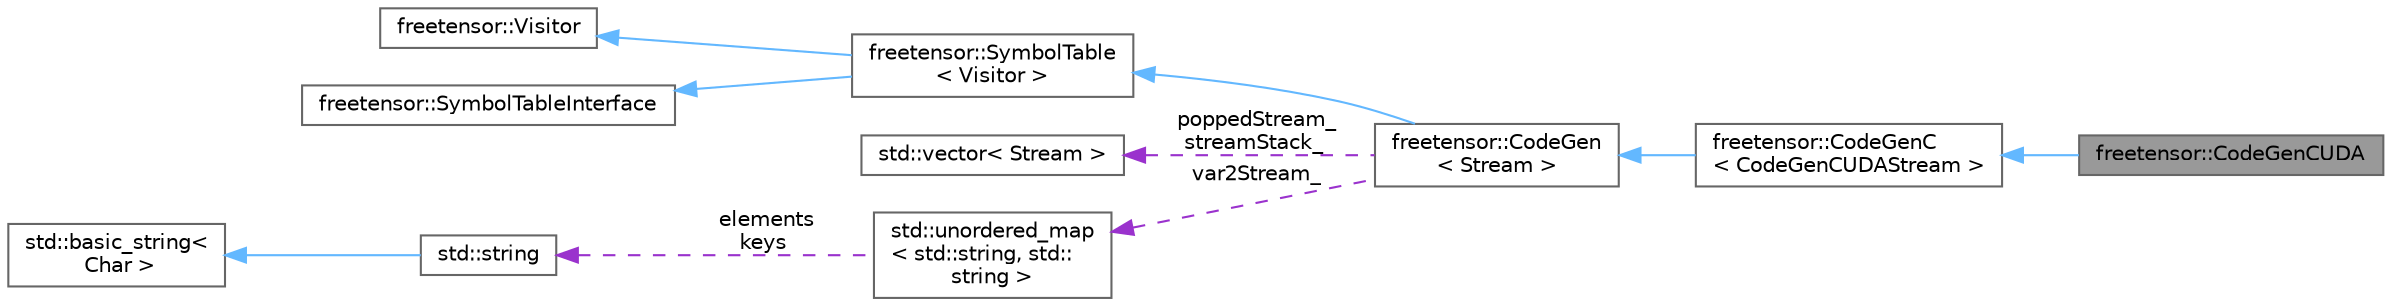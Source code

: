 digraph "freetensor::CodeGenCUDA"
{
 // LATEX_PDF_SIZE
  bgcolor="transparent";
  edge [fontname=Helvetica,fontsize=10,labelfontname=Helvetica,labelfontsize=10];
  node [fontname=Helvetica,fontsize=10,shape=box,height=0.2,width=0.4];
  rankdir="LR";
  Node1 [label="freetensor::CodeGenCUDA",height=0.2,width=0.4,color="gray40", fillcolor="grey60", style="filled", fontcolor="black",tooltip=" "];
  Node2 -> Node1 [dir="back",color="steelblue1",style="solid"];
  Node2 [label="freetensor::CodeGenC\l\< CodeGenCUDAStream \>",height=0.2,width=0.4,color="gray40", fillcolor="white", style="filled",URL="$classfreetensor_1_1CodeGenC.html",tooltip=" "];
  Node3 -> Node2 [dir="back",color="steelblue1",style="solid"];
  Node3 [label="freetensor::CodeGen\l\< Stream \>",height=0.2,width=0.4,color="gray40", fillcolor="white", style="filled",URL="$classfreetensor_1_1CodeGen.html",tooltip=" "];
  Node4 -> Node3 [dir="back",color="steelblue1",style="solid"];
  Node4 [label="freetensor::SymbolTable\l\< Visitor \>",height=0.2,width=0.4,color="gray40", fillcolor="white", style="filled",URL="$classfreetensor_1_1SymbolTable.html",tooltip=" "];
  Node5 -> Node4 [dir="back",color="steelblue1",style="solid"];
  Node5 [label="freetensor::Visitor",height=0.2,width=0.4,color="gray40", fillcolor="white", style="filled",URL="$classfreetensor_1_1Visitor.html",tooltip=" "];
  Node6 -> Node4 [dir="back",color="steelblue1",style="solid"];
  Node6 [label="freetensor::SymbolTableInterface",height=0.2,width=0.4,color="gray40", fillcolor="white", style="filled",URL="$classfreetensor_1_1SymbolTableInterface.html",tooltip=" "];
  Node7 -> Node3 [dir="back",color="darkorchid3",style="dashed",label=" poppedStream_\nstreamStack_" ];
  Node7 [label="std::vector\< Stream \>",height=0.2,width=0.4,color="gray40", fillcolor="white", style="filled",tooltip=" "];
  Node8 -> Node3 [dir="back",color="darkorchid3",style="dashed",label=" var2Stream_" ];
  Node8 [label="std::unordered_map\l\< std::string, std::\lstring \>",height=0.2,width=0.4,color="gray40", fillcolor="white", style="filled",tooltip=" "];
  Node9 -> Node8 [dir="back",color="darkorchid3",style="dashed",label=" elements\nkeys" ];
  Node9 [label="std::string",height=0.2,width=0.4,color="gray40", fillcolor="white", style="filled",tooltip=" "];
  Node10 -> Node9 [dir="back",color="steelblue1",style="solid"];
  Node10 [label="std::basic_string\<\l Char \>",height=0.2,width=0.4,color="gray40", fillcolor="white", style="filled",tooltip=" "];
}
